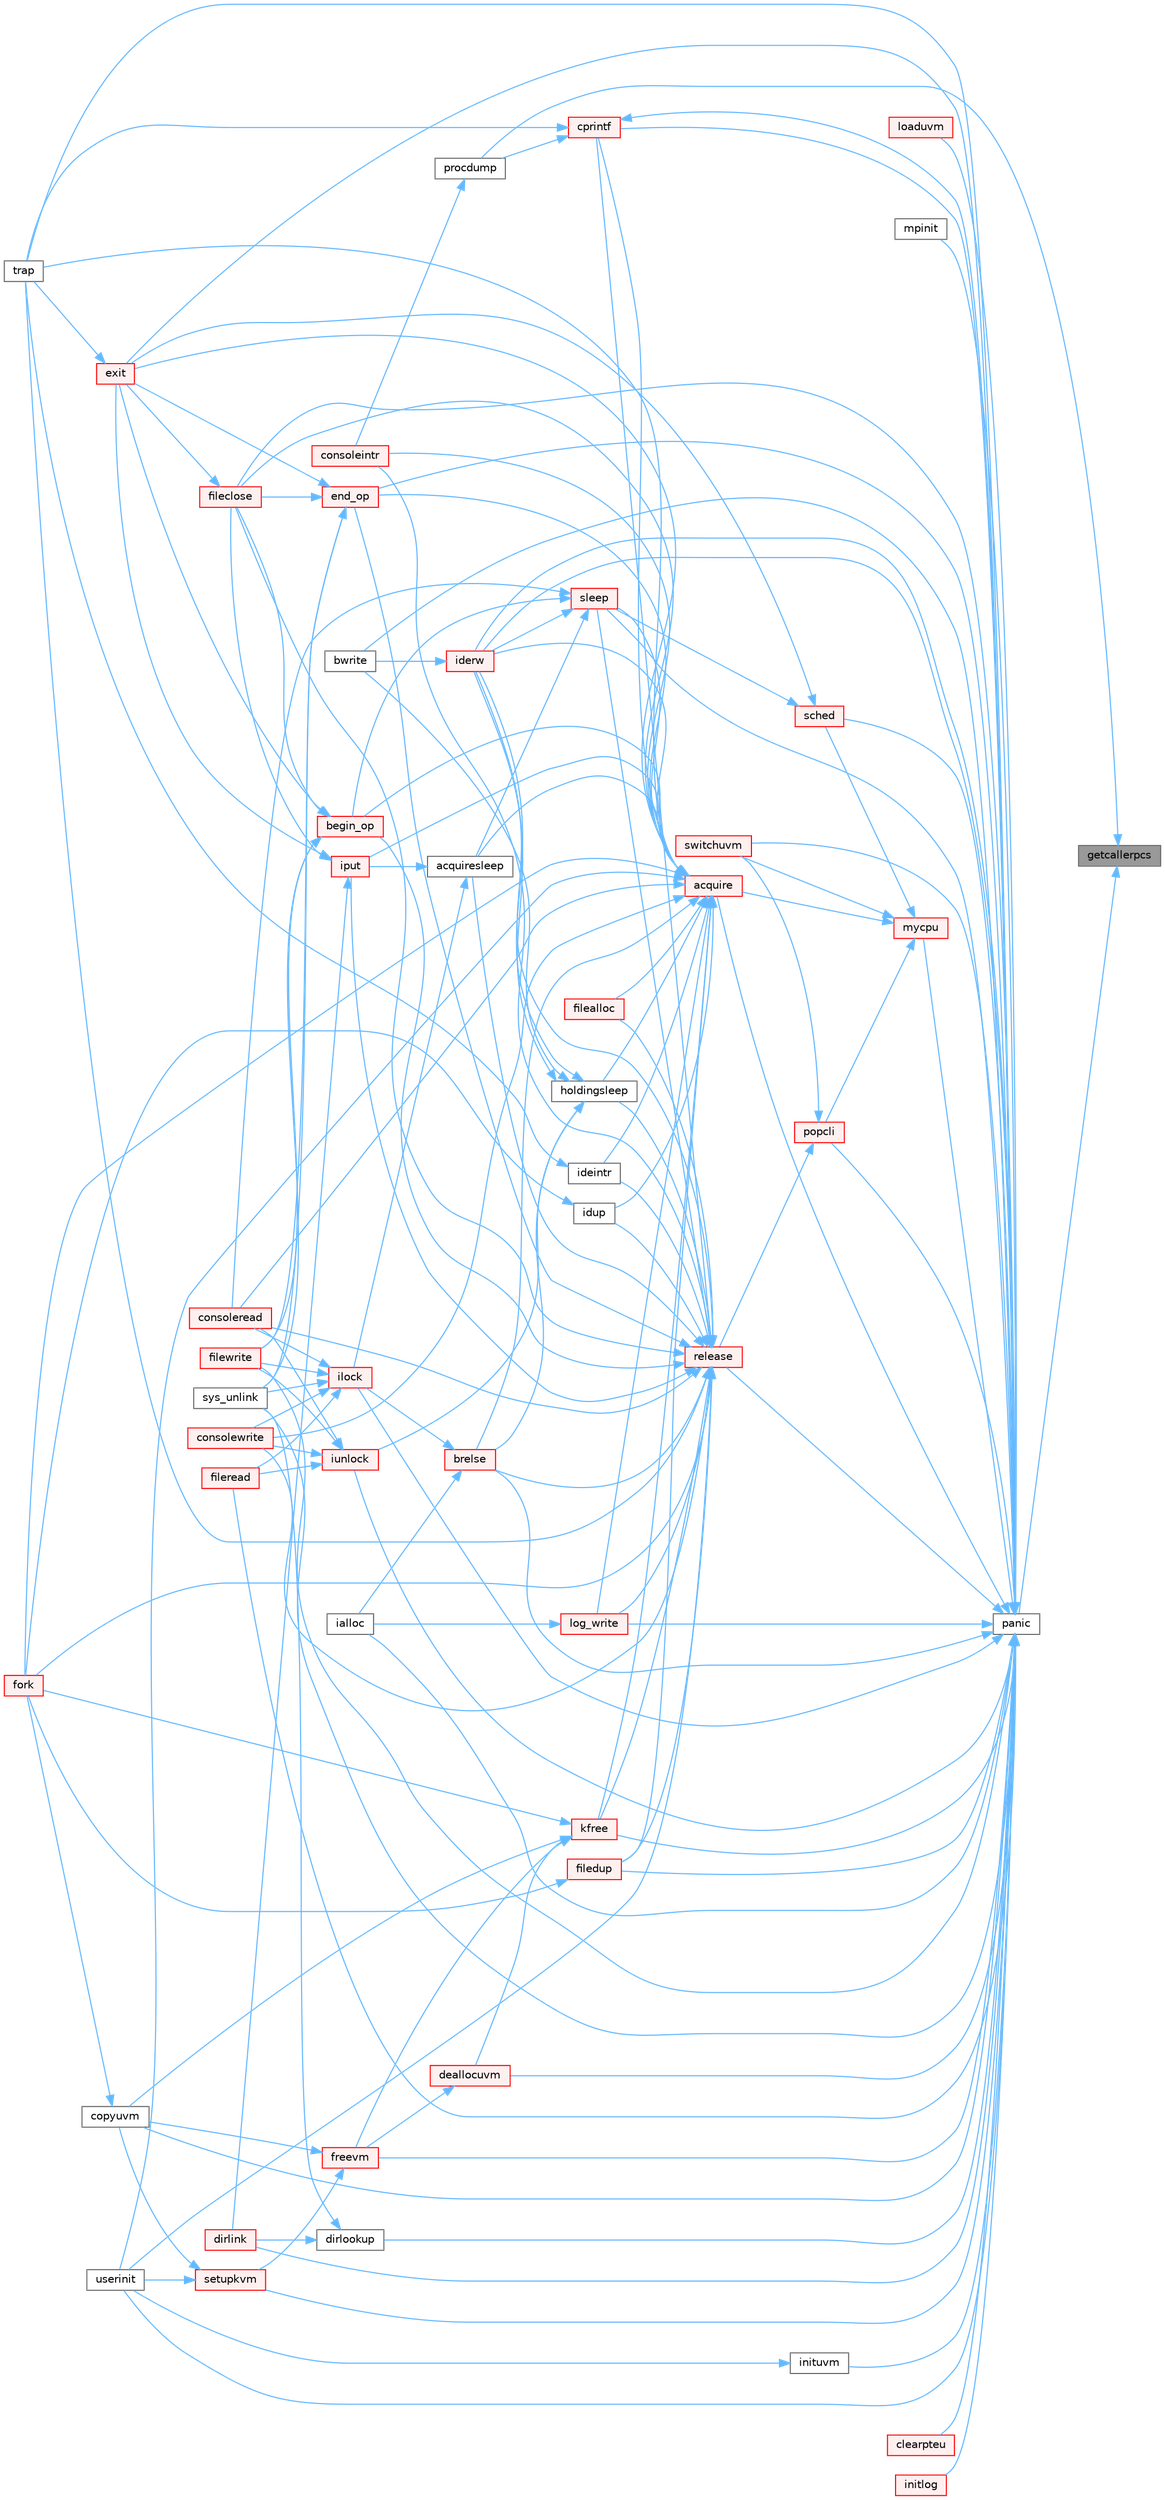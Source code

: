 digraph "getcallerpcs"
{
 // LATEX_PDF_SIZE
  bgcolor="transparent";
  edge [fontname=Helvetica,fontsize=10,labelfontname=Helvetica,labelfontsize=10];
  node [fontname=Helvetica,fontsize=10,shape=box,height=0.2,width=0.4];
  rankdir="RL";
  Node1 [id="Node000001",label="getcallerpcs",height=0.2,width=0.4,color="gray40", fillcolor="grey60", style="filled", fontcolor="black",tooltip=" "];
  Node1 -> Node2 [id="edge1_Node000001_Node000002",dir="back",color="steelblue1",style="solid",tooltip=" "];
  Node2 [id="Node000002",label="panic",height=0.2,width=0.4,color="grey40", fillcolor="white", style="filled",URL="$d0/d56/console_8c.html#a95c0aca5d6d7487933984f08b189917a",tooltip=" "];
  Node2 -> Node3 [id="edge2_Node000002_Node000003",dir="back",color="steelblue1",style="solid",tooltip=" "];
  Node3 [id="Node000003",label="acquire",height=0.2,width=0.4,color="red", fillcolor="#FFF0F0", style="filled",URL="$d3/d2d/spinlock_8c.html#aed377f16a085b00de3a4b32392adbdfb",tooltip=" "];
  Node3 -> Node4 [id="edge3_Node000003_Node000004",dir="back",color="steelblue1",style="solid",tooltip=" "];
  Node4 [id="Node000004",label="acquiresleep",height=0.2,width=0.4,color="grey40", fillcolor="white", style="filled",URL="$d8/dd1/sleeplock_8c.html#aaad2d7a86d4859982dd9a132f5128ff2",tooltip=" "];
  Node4 -> Node5 [id="edge4_Node000004_Node000005",dir="back",color="steelblue1",style="solid",tooltip=" "];
  Node5 [id="Node000005",label="ilock",height=0.2,width=0.4,color="red", fillcolor="#FFF0F0", style="filled",URL="$d2/d5a/fs_8c.html#aed28187406d84a3aa71f10c6235a03ec",tooltip=" "];
  Node5 -> Node6 [id="edge5_Node000005_Node000006",dir="back",color="steelblue1",style="solid",tooltip=" "];
  Node6 [id="Node000006",label="consoleread",height=0.2,width=0.4,color="red", fillcolor="#FFF0F0", style="filled",URL="$d0/d56/console_8c.html#a28ac85a90987662e306ca8efbfe16074",tooltip=" "];
  Node5 -> Node8 [id="edge6_Node000005_Node000008",dir="back",color="steelblue1",style="solid",tooltip=" "];
  Node8 [id="Node000008",label="consolewrite",height=0.2,width=0.4,color="red", fillcolor="#FFF0F0", style="filled",URL="$d0/d56/console_8c.html#a6af7eb39268127d389792cec37785666",tooltip=" "];
  Node5 -> Node11 [id="edge7_Node000005_Node000011",dir="back",color="steelblue1",style="solid",tooltip=" "];
  Node11 [id="Node000011",label="fileread",height=0.2,width=0.4,color="red", fillcolor="#FFF0F0", style="filled",URL="$d6/d13/file_8c.html#a1dc8c87c7e48bdaaf98e9c7047928f29",tooltip=" "];
  Node5 -> Node15 [id="edge8_Node000005_Node000015",dir="back",color="steelblue1",style="solid",tooltip=" "];
  Node15 [id="Node000015",label="filewrite",height=0.2,width=0.4,color="red", fillcolor="#FFF0F0", style="filled",URL="$d6/d13/file_8c.html#ab8de757a0a9f58dcc6511ea5e46ebb88",tooltip=" "];
  Node5 -> Node20 [id="edge9_Node000005_Node000020",dir="back",color="steelblue1",style="solid",tooltip=" "];
  Node20 [id="Node000020",label="sys_unlink",height=0.2,width=0.4,color="grey40", fillcolor="white", style="filled",URL="$d1/d14/sysfile_8c.html#ae1e58ee11d41f643929520d8c1640da7",tooltip=" "];
  Node4 -> Node21 [id="edge10_Node000004_Node000021",dir="back",color="steelblue1",style="solid",tooltip=" "];
  Node21 [id="Node000021",label="iput",height=0.2,width=0.4,color="red", fillcolor="#FFF0F0", style="filled",URL="$d2/d5a/fs_8c.html#ab3c447f135c68e4c3c1f8d5866f6e77b",tooltip=" "];
  Node21 -> Node22 [id="edge11_Node000021_Node000022",dir="back",color="steelblue1",style="solid",tooltip=" "];
  Node22 [id="Node000022",label="dirlink",height=0.2,width=0.4,color="red", fillcolor="#FFF0F0", style="filled",URL="$d2/d5a/fs_8c.html#a69a135a0e8a06d9f306d77ebc0c1f7a0",tooltip=" "];
  Node21 -> Node23 [id="edge12_Node000021_Node000023",dir="back",color="steelblue1",style="solid",tooltip=" "];
  Node23 [id="Node000023",label="exit",height=0.2,width=0.4,color="red", fillcolor="#FFF0F0", style="filled",URL="$d3/dda/proc_8c.html#aaf98ef7cdde3a0dfb2e49919de3298b1",tooltip=" "];
  Node23 -> Node32 [id="edge13_Node000023_Node000032",dir="back",color="steelblue1",style="solid",tooltip=" "];
  Node32 [id="Node000032",label="trap",height=0.2,width=0.4,color="grey40", fillcolor="white", style="filled",URL="$dc/d6f/trap_8c.html#a372d166e36c086c91e5f5d81e5fead3a",tooltip=" "];
  Node21 -> Node35 [id="edge14_Node000021_Node000035",dir="back",color="steelblue1",style="solid",tooltip=" "];
  Node35 [id="Node000035",label="fileclose",height=0.2,width=0.4,color="red", fillcolor="#FFF0F0", style="filled",URL="$d6/d13/file_8c.html#ae557c81ab89c24219146144bb6adaa2c",tooltip=" "];
  Node35 -> Node23 [id="edge15_Node000035_Node000023",dir="back",color="steelblue1",style="solid",tooltip=" "];
  Node3 -> Node42 [id="edge16_Node000003_Node000042",dir="back",color="steelblue1",style="solid",tooltip=" "];
  Node42 [id="Node000042",label="begin_op",height=0.2,width=0.4,color="red", fillcolor="#FFF0F0", style="filled",URL="$d7/df8/log_8c.html#ac96aa31ffc0500e749c62c4d377c21c9",tooltip=" "];
  Node42 -> Node23 [id="edge17_Node000042_Node000023",dir="back",color="steelblue1",style="solid",tooltip=" "];
  Node42 -> Node35 [id="edge18_Node000042_Node000035",dir="back",color="steelblue1",style="solid",tooltip=" "];
  Node42 -> Node15 [id="edge19_Node000042_Node000015",dir="back",color="steelblue1",style="solid",tooltip=" "];
  Node42 -> Node20 [id="edge20_Node000042_Node000020",dir="back",color="steelblue1",style="solid",tooltip=" "];
  Node3 -> Node43 [id="edge21_Node000003_Node000043",dir="back",color="steelblue1",style="solid",tooltip=" "];
  Node43 [id="Node000043",label="brelse",height=0.2,width=0.4,color="red", fillcolor="#FFF0F0", style="filled",URL="$dc/de6/bio_8c.html#ab5335aeb503731104314321a78a6d727",tooltip=" "];
  Node43 -> Node44 [id="edge22_Node000043_Node000044",dir="back",color="steelblue1",style="solid",tooltip=" "];
  Node44 [id="Node000044",label="ialloc",height=0.2,width=0.4,color="grey40", fillcolor="white", style="filled",URL="$d2/d5a/fs_8c.html#af95049367381647bc9487af49724b869",tooltip=" "];
  Node43 -> Node5 [id="edge23_Node000043_Node000005",dir="back",color="steelblue1",style="solid",tooltip=" "];
  Node3 -> Node54 [id="edge24_Node000003_Node000054",dir="back",color="steelblue1",style="solid",tooltip=" "];
  Node54 [id="Node000054",label="consoleintr",height=0.2,width=0.4,color="red", fillcolor="#FFF0F0", style="filled",URL="$d0/d56/console_8c.html#aad3d6ca39f23bb6d2686d2967e415193",tooltip=" "];
  Node3 -> Node6 [id="edge25_Node000003_Node000006",dir="back",color="steelblue1",style="solid",tooltip=" "];
  Node3 -> Node8 [id="edge26_Node000003_Node000008",dir="back",color="steelblue1",style="solid",tooltip=" "];
  Node3 -> Node57 [id="edge27_Node000003_Node000057",dir="back",color="steelblue1",style="solid",tooltip=" "];
  Node57 [id="Node000057",label="cprintf",height=0.2,width=0.4,color="red", fillcolor="#FFF0F0", style="filled",URL="$d0/d56/console_8c.html#a90f0742d846503e4ed1804f1df421ec6",tooltip=" "];
  Node57 -> Node2 [id="edge28_Node000057_Node000002",dir="back",color="steelblue1",style="solid",tooltip=" "];
  Node57 -> Node62 [id="edge29_Node000057_Node000062",dir="back",color="steelblue1",style="solid",tooltip=" "];
  Node62 [id="Node000062",label="procdump",height=0.2,width=0.4,color="grey40", fillcolor="white", style="filled",URL="$d3/dda/proc_8c.html#a7f185044294ebb57521c73f723990164",tooltip=" "];
  Node62 -> Node54 [id="edge30_Node000062_Node000054",dir="back",color="steelblue1",style="solid",tooltip=" "];
  Node57 -> Node32 [id="edge31_Node000057_Node000032",dir="back",color="steelblue1",style="solid",tooltip=" "];
  Node3 -> Node65 [id="edge32_Node000003_Node000065",dir="back",color="steelblue1",style="solid",tooltip=" "];
  Node65 [id="Node000065",label="end_op",height=0.2,width=0.4,color="red", fillcolor="#FFF0F0", style="filled",URL="$d7/df8/log_8c.html#ac0f12be0ca0de555e60b27b06a57a65b",tooltip=" "];
  Node65 -> Node23 [id="edge33_Node000065_Node000023",dir="back",color="steelblue1",style="solid",tooltip=" "];
  Node65 -> Node35 [id="edge34_Node000065_Node000035",dir="back",color="steelblue1",style="solid",tooltip=" "];
  Node65 -> Node15 [id="edge35_Node000065_Node000015",dir="back",color="steelblue1",style="solid",tooltip=" "];
  Node65 -> Node20 [id="edge36_Node000065_Node000020",dir="back",color="steelblue1",style="solid",tooltip=" "];
  Node3 -> Node23 [id="edge37_Node000003_Node000023",dir="back",color="steelblue1",style="solid",tooltip=" "];
  Node3 -> Node66 [id="edge38_Node000003_Node000066",dir="back",color="steelblue1",style="solid",tooltip=" "];
  Node66 [id="Node000066",label="filealloc",height=0.2,width=0.4,color="red", fillcolor="#FFF0F0", style="filled",URL="$d6/d13/file_8c.html#ac56b15561658d0e74ce1c53309b8f97d",tooltip=" "];
  Node3 -> Node35 [id="edge39_Node000003_Node000035",dir="back",color="steelblue1",style="solid",tooltip=" "];
  Node3 -> Node67 [id="edge40_Node000003_Node000067",dir="back",color="steelblue1",style="solid",tooltip=" "];
  Node67 [id="Node000067",label="filedup",height=0.2,width=0.4,color="red", fillcolor="#FFF0F0", style="filled",URL="$d6/d13/file_8c.html#a9ef0346d08d8ed79ce2a9c03f9a4b4b2",tooltip=" "];
  Node67 -> Node68 [id="edge41_Node000067_Node000068",dir="back",color="steelblue1",style="solid",tooltip=" "];
  Node68 [id="Node000068",label="fork",height=0.2,width=0.4,color="red", fillcolor="#FFF0F0", style="filled",URL="$d3/dda/proc_8c.html#acd2e1ded4bb6fce4500438bf928330f4",tooltip=" "];
  Node3 -> Node68 [id="edge42_Node000003_Node000068",dir="back",color="steelblue1",style="solid",tooltip=" "];
  Node3 -> Node71 [id="edge43_Node000003_Node000071",dir="back",color="steelblue1",style="solid",tooltip=" "];
  Node71 [id="Node000071",label="holdingsleep",height=0.2,width=0.4,color="grey40", fillcolor="white", style="filled",URL="$d8/dd1/sleeplock_8c.html#a6fdbe54cbecd8fc67d74793b27adcf05",tooltip=" "];
  Node71 -> Node43 [id="edge44_Node000071_Node000043",dir="back",color="steelblue1",style="solid",tooltip=" "];
  Node71 -> Node72 [id="edge45_Node000071_Node000072",dir="back",color="steelblue1",style="solid",tooltip=" "];
  Node72 [id="Node000072",label="bwrite",height=0.2,width=0.4,color="grey40", fillcolor="white", style="filled",URL="$dc/de6/bio_8c.html#a63c899c13b176ddf80064d32225e1298",tooltip=" "];
  Node71 -> Node73 [id="edge46_Node000071_Node000073",dir="back",color="steelblue1",style="solid",tooltip=" "];
  Node73 [id="Node000073",label="iderw",height=0.2,width=0.4,color="red", fillcolor="#FFF0F0", style="filled",URL="$da/d9b/memide_8c.html#a7f36b008f02088c86f76e98e05b55af5",tooltip=" "];
  Node73 -> Node72 [id="edge47_Node000073_Node000072",dir="back",color="steelblue1",style="solid",tooltip=" "];
  Node71 -> Node73 [id="edge48_Node000071_Node000073",dir="back",color="steelblue1",style="solid",tooltip=" "];
  Node71 -> Node75 [id="edge49_Node000071_Node000075",dir="back",color="steelblue1",style="solid",tooltip=" "];
  Node75 [id="Node000075",label="iunlock",height=0.2,width=0.4,color="red", fillcolor="#FFF0F0", style="filled",URL="$d2/d5a/fs_8c.html#ae4e29916219b9293b37f9c34220694fe",tooltip=" "];
  Node75 -> Node6 [id="edge50_Node000075_Node000006",dir="back",color="steelblue1",style="solid",tooltip=" "];
  Node75 -> Node8 [id="edge51_Node000075_Node000008",dir="back",color="steelblue1",style="solid",tooltip=" "];
  Node75 -> Node11 [id="edge52_Node000075_Node000011",dir="back",color="steelblue1",style="solid",tooltip=" "];
  Node75 -> Node15 [id="edge53_Node000075_Node000015",dir="back",color="steelblue1",style="solid",tooltip=" "];
  Node3 -> Node76 [id="edge54_Node000003_Node000076",dir="back",color="steelblue1",style="solid",tooltip=" "];
  Node76 [id="Node000076",label="ideintr",height=0.2,width=0.4,color="grey40", fillcolor="white", style="filled",URL="$da/d9b/memide_8c.html#a709693afdb9b89d848e684e7acde1f8f",tooltip=" "];
  Node76 -> Node32 [id="edge55_Node000076_Node000032",dir="back",color="steelblue1",style="solid",tooltip=" "];
  Node3 -> Node73 [id="edge56_Node000003_Node000073",dir="back",color="steelblue1",style="solid",tooltip=" "];
  Node3 -> Node77 [id="edge57_Node000003_Node000077",dir="back",color="steelblue1",style="solid",tooltip=" "];
  Node77 [id="Node000077",label="idup",height=0.2,width=0.4,color="grey40", fillcolor="white", style="filled",URL="$d2/d5a/fs_8c.html#a24a91383ab80b4b8a1ef1f4df896035c",tooltip=" "];
  Node77 -> Node68 [id="edge58_Node000077_Node000068",dir="back",color="steelblue1",style="solid",tooltip=" "];
  Node3 -> Node21 [id="edge59_Node000003_Node000021",dir="back",color="steelblue1",style="solid",tooltip=" "];
  Node3 -> Node84 [id="edge60_Node000003_Node000084",dir="back",color="steelblue1",style="solid",tooltip=" "];
  Node84 [id="Node000084",label="kfree",height=0.2,width=0.4,color="red", fillcolor="#FFF0F0", style="filled",URL="$d4/def/kalloc_8c.html#aced59ecf8411235f6dffc065236711a5",tooltip=" "];
  Node84 -> Node79 [id="edge61_Node000084_Node000079",dir="back",color="steelblue1",style="solid",tooltip=" "];
  Node79 [id="Node000079",label="copyuvm",height=0.2,width=0.4,color="grey40", fillcolor="white", style="filled",URL="$de/de9/vm_8c.html#a1b57bfa0091c9be3ccc16dbb85ce3acf",tooltip=" "];
  Node79 -> Node68 [id="edge62_Node000079_Node000068",dir="back",color="steelblue1",style="solid",tooltip=" "];
  Node84 -> Node85 [id="edge63_Node000084_Node000085",dir="back",color="steelblue1",style="solid",tooltip=" "];
  Node85 [id="Node000085",label="deallocuvm",height=0.2,width=0.4,color="red", fillcolor="#FFF0F0", style="filled",URL="$de/de9/vm_8c.html#a6d3019ea15a9bfdc5131ae97f3623c49",tooltip=" "];
  Node85 -> Node86 [id="edge64_Node000085_Node000086",dir="back",color="steelblue1",style="solid",tooltip=" "];
  Node86 [id="Node000086",label="freevm",height=0.2,width=0.4,color="red", fillcolor="#FFF0F0", style="filled",URL="$de/de9/vm_8c.html#aa883924e2f068c520b695cdc168e1603",tooltip=" "];
  Node86 -> Node79 [id="edge65_Node000086_Node000079",dir="back",color="steelblue1",style="solid",tooltip=" "];
  Node86 -> Node82 [id="edge66_Node000086_Node000082",dir="back",color="steelblue1",style="solid",tooltip=" "];
  Node82 [id="Node000082",label="setupkvm",height=0.2,width=0.4,color="red", fillcolor="#FFF0F0", style="filled",URL="$de/de9/vm_8c.html#a1c8a7a02e9391b5cf0984388216695c0",tooltip=" "];
  Node82 -> Node79 [id="edge67_Node000082_Node000079",dir="back",color="steelblue1",style="solid",tooltip=" "];
  Node82 -> Node81 [id="edge68_Node000082_Node000081",dir="back",color="steelblue1",style="solid",tooltip=" "];
  Node81 [id="Node000081",label="userinit",height=0.2,width=0.4,color="grey40", fillcolor="white", style="filled",URL="$d3/dda/proc_8c.html#a81c8a6a0cae413bc81aa223f7f7b7205",tooltip=" "];
  Node84 -> Node68 [id="edge69_Node000084_Node000068",dir="back",color="steelblue1",style="solid",tooltip=" "];
  Node84 -> Node86 [id="edge70_Node000084_Node000086",dir="back",color="steelblue1",style="solid",tooltip=" "];
  Node3 -> Node95 [id="edge71_Node000003_Node000095",dir="back",color="steelblue1",style="solid",tooltip=" "];
  Node95 [id="Node000095",label="log_write",height=0.2,width=0.4,color="red", fillcolor="#FFF0F0", style="filled",URL="$d7/df8/log_8c.html#a7eacb0fbebe5ce4c7d3ddea15908b13d",tooltip=" "];
  Node95 -> Node44 [id="edge72_Node000095_Node000044",dir="back",color="steelblue1",style="solid",tooltip=" "];
  Node3 -> Node101 [id="edge73_Node000003_Node000101",dir="back",color="steelblue1",style="solid",tooltip=" "];
  Node101 [id="Node000101",label="sleep",height=0.2,width=0.4,color="red", fillcolor="#FFF0F0", style="filled",URL="$d3/dda/proc_8c.html#ae70cc0370342e46f6db3bec367232457",tooltip=" "];
  Node101 -> Node4 [id="edge74_Node000101_Node000004",dir="back",color="steelblue1",style="solid",tooltip=" "];
  Node101 -> Node42 [id="edge75_Node000101_Node000042",dir="back",color="steelblue1",style="solid",tooltip=" "];
  Node101 -> Node6 [id="edge76_Node000101_Node000006",dir="back",color="steelblue1",style="solid",tooltip=" "];
  Node101 -> Node73 [id="edge77_Node000101_Node000073",dir="back",color="steelblue1",style="solid",tooltip=" "];
  Node3 -> Node32 [id="edge78_Node000003_Node000032",dir="back",color="steelblue1",style="solid",tooltip=" "];
  Node3 -> Node81 [id="edge79_Node000003_Node000081",dir="back",color="steelblue1",style="solid",tooltip=" "];
  Node2 -> Node43 [id="edge80_Node000002_Node000043",dir="back",color="steelblue1",style="solid",tooltip=" "];
  Node2 -> Node72 [id="edge81_Node000002_Node000072",dir="back",color="steelblue1",style="solid",tooltip=" "];
  Node2 -> Node106 [id="edge82_Node000002_Node000106",dir="back",color="steelblue1",style="solid",tooltip=" "];
  Node106 [id="Node000106",label="clearpteu",height=0.2,width=0.4,color="red", fillcolor="#FFF0F0", style="filled",URL="$de/de9/vm_8c.html#a795e27a0cb916cfb41411ebbb9669ddf",tooltip=" "];
  Node2 -> Node79 [id="edge83_Node000002_Node000079",dir="back",color="steelblue1",style="solid",tooltip=" "];
  Node2 -> Node57 [id="edge84_Node000002_Node000057",dir="back",color="steelblue1",style="solid",tooltip=" "];
  Node2 -> Node85 [id="edge85_Node000002_Node000085",dir="back",color="steelblue1",style="solid",tooltip=" "];
  Node2 -> Node22 [id="edge86_Node000002_Node000022",dir="back",color="steelblue1",style="solid",tooltip=" "];
  Node2 -> Node48 [id="edge87_Node000002_Node000048",dir="back",color="steelblue1",style="solid",tooltip=" "];
  Node48 [id="Node000048",label="dirlookup",height=0.2,width=0.4,color="grey40", fillcolor="white", style="filled",URL="$d2/d5a/fs_8c.html#a5341068f021beac8cf0032b97d231e6f",tooltip=" "];
  Node48 -> Node22 [id="edge88_Node000048_Node000022",dir="back",color="steelblue1",style="solid",tooltip=" "];
  Node48 -> Node20 [id="edge89_Node000048_Node000020",dir="back",color="steelblue1",style="solid",tooltip=" "];
  Node2 -> Node65 [id="edge90_Node000002_Node000065",dir="back",color="steelblue1",style="solid",tooltip=" "];
  Node2 -> Node23 [id="edge91_Node000002_Node000023",dir="back",color="steelblue1",style="solid",tooltip=" "];
  Node2 -> Node35 [id="edge92_Node000002_Node000035",dir="back",color="steelblue1",style="solid",tooltip=" "];
  Node2 -> Node67 [id="edge93_Node000002_Node000067",dir="back",color="steelblue1",style="solid",tooltip=" "];
  Node2 -> Node11 [id="edge94_Node000002_Node000011",dir="back",color="steelblue1",style="solid",tooltip=" "];
  Node2 -> Node15 [id="edge95_Node000002_Node000015",dir="back",color="steelblue1",style="solid",tooltip=" "];
  Node2 -> Node86 [id="edge96_Node000002_Node000086",dir="back",color="steelblue1",style="solid",tooltip=" "];
  Node2 -> Node44 [id="edge97_Node000002_Node000044",dir="back",color="steelblue1",style="solid",tooltip=" "];
  Node2 -> Node73 [id="edge98_Node000002_Node000073",dir="back",color="steelblue1",style="solid",tooltip=" "];
  Node2 -> Node73 [id="edge99_Node000002_Node000073",dir="back",color="steelblue1",style="solid",tooltip=" "];
  Node2 -> Node5 [id="edge100_Node000002_Node000005",dir="back",color="steelblue1",style="solid",tooltip=" "];
  Node2 -> Node53 [id="edge101_Node000002_Node000053",dir="back",color="steelblue1",style="solid",tooltip=" "];
  Node53 [id="Node000053",label="initlog",height=0.2,width=0.4,color="red", fillcolor="#FFF0F0", style="filled",URL="$d7/df8/log_8c.html#ad5e79aaefb91f41b9ef6aeae7ecf4708",tooltip=" "];
  Node2 -> Node80 [id="edge102_Node000002_Node000080",dir="back",color="steelblue1",style="solid",tooltip=" "];
  Node80 [id="Node000080",label="inituvm",height=0.2,width=0.4,color="grey40", fillcolor="white", style="filled",URL="$de/de9/vm_8c.html#ac96c231d4053eaf4322c27d1f2cd9d49",tooltip=" "];
  Node80 -> Node81 [id="edge103_Node000080_Node000081",dir="back",color="steelblue1",style="solid",tooltip=" "];
  Node2 -> Node75 [id="edge104_Node000002_Node000075",dir="back",color="steelblue1",style="solid",tooltip=" "];
  Node2 -> Node84 [id="edge105_Node000002_Node000084",dir="back",color="steelblue1",style="solid",tooltip=" "];
  Node2 -> Node49 [id="edge106_Node000002_Node000049",dir="back",color="steelblue1",style="solid",tooltip=" "];
  Node49 [id="Node000049",label="loaduvm",height=0.2,width=0.4,color="red", fillcolor="#FFF0F0", style="filled",URL="$de/de9/vm_8c.html#a201acc8337a2893268b61ea5a1ee0d53",tooltip=" "];
  Node2 -> Node95 [id="edge107_Node000002_Node000095",dir="back",color="steelblue1",style="solid",tooltip=" "];
  Node2 -> Node107 [id="edge108_Node000002_Node000107",dir="back",color="steelblue1",style="solid",tooltip=" "];
  Node107 [id="Node000107",label="mpinit",height=0.2,width=0.4,color="grey40", fillcolor="white", style="filled",URL="$dd/d06/mp_8c.html#a2fd0b66a17c5347541448ef906b7b2a2",tooltip=" "];
  Node2 -> Node108 [id="edge109_Node000002_Node000108",dir="back",color="steelblue1",style="solid",tooltip=" "];
  Node108 [id="Node000108",label="mycpu",height=0.2,width=0.4,color="red", fillcolor="#FFF0F0", style="filled",URL="$d3/dda/proc_8c.html#ad427959ad025dabd8cd393b27ec39160",tooltip=" "];
  Node108 -> Node3 [id="edge110_Node000108_Node000003",dir="back",color="steelblue1",style="solid",tooltip=" "];
  Node108 -> Node120 [id="edge111_Node000108_Node000120",dir="back",color="steelblue1",style="solid",tooltip=" "];
  Node120 [id="Node000120",label="popcli",height=0.2,width=0.4,color="red", fillcolor="#FFF0F0", style="filled",URL="$d3/d2d/spinlock_8c.html#ae3424f669269fef400ce29c3aeb43fdb",tooltip=" "];
  Node120 -> Node112 [id="edge112_Node000120_Node000112",dir="back",color="steelblue1",style="solid",tooltip=" "];
  Node112 [id="Node000112",label="release",height=0.2,width=0.4,color="red", fillcolor="#FFF0F0", style="filled",URL="$d3/d2d/spinlock_8c.html#a1cee376aa9a00e754bf5481cd5f3d97b",tooltip=" "];
  Node112 -> Node4 [id="edge113_Node000112_Node000004",dir="back",color="steelblue1",style="solid",tooltip=" "];
  Node112 -> Node42 [id="edge114_Node000112_Node000042",dir="back",color="steelblue1",style="solid",tooltip=" "];
  Node112 -> Node43 [id="edge115_Node000112_Node000043",dir="back",color="steelblue1",style="solid",tooltip=" "];
  Node112 -> Node54 [id="edge116_Node000112_Node000054",dir="back",color="steelblue1",style="solid",tooltip=" "];
  Node112 -> Node6 [id="edge117_Node000112_Node000006",dir="back",color="steelblue1",style="solid",tooltip=" "];
  Node112 -> Node8 [id="edge118_Node000112_Node000008",dir="back",color="steelblue1",style="solid",tooltip=" "];
  Node112 -> Node57 [id="edge119_Node000112_Node000057",dir="back",color="steelblue1",style="solid",tooltip=" "];
  Node112 -> Node65 [id="edge120_Node000112_Node000065",dir="back",color="steelblue1",style="solid",tooltip=" "];
  Node112 -> Node66 [id="edge121_Node000112_Node000066",dir="back",color="steelblue1",style="solid",tooltip=" "];
  Node112 -> Node35 [id="edge122_Node000112_Node000035",dir="back",color="steelblue1",style="solid",tooltip=" "];
  Node112 -> Node67 [id="edge123_Node000112_Node000067",dir="back",color="steelblue1",style="solid",tooltip=" "];
  Node112 -> Node68 [id="edge124_Node000112_Node000068",dir="back",color="steelblue1",style="solid",tooltip=" "];
  Node112 -> Node71 [id="edge125_Node000112_Node000071",dir="back",color="steelblue1",style="solid",tooltip=" "];
  Node112 -> Node76 [id="edge126_Node000112_Node000076",dir="back",color="steelblue1",style="solid",tooltip=" "];
  Node112 -> Node73 [id="edge127_Node000112_Node000073",dir="back",color="steelblue1",style="solid",tooltip=" "];
  Node112 -> Node77 [id="edge128_Node000112_Node000077",dir="back",color="steelblue1",style="solid",tooltip=" "];
  Node112 -> Node21 [id="edge129_Node000112_Node000021",dir="back",color="steelblue1",style="solid",tooltip=" "];
  Node112 -> Node84 [id="edge130_Node000112_Node000084",dir="back",color="steelblue1",style="solid",tooltip=" "];
  Node112 -> Node95 [id="edge131_Node000112_Node000095",dir="back",color="steelblue1",style="solid",tooltip=" "];
  Node112 -> Node101 [id="edge132_Node000112_Node000101",dir="back",color="steelblue1",style="solid",tooltip=" "];
  Node112 -> Node32 [id="edge133_Node000112_Node000032",dir="back",color="steelblue1",style="solid",tooltip=" "];
  Node112 -> Node81 [id="edge134_Node000112_Node000081",dir="back",color="steelblue1",style="solid",tooltip=" "];
  Node120 -> Node121 [id="edge135_Node000120_Node000121",dir="back",color="steelblue1",style="solid",tooltip=" "];
  Node121 [id="Node000121",label="switchuvm",height=0.2,width=0.4,color="red", fillcolor="#FFF0F0", style="filled",URL="$de/de9/vm_8c.html#a87c90f0ab2a1b11c2b55f4e483bb8493",tooltip=" "];
  Node108 -> Node100 [id="edge136_Node000108_Node000100",dir="back",color="steelblue1",style="solid",tooltip=" "];
  Node100 [id="Node000100",label="sched",height=0.2,width=0.4,color="red", fillcolor="#FFF0F0", style="filled",URL="$d3/dda/proc_8c.html#ad788da91743c333b5bed7c4a0dd12365",tooltip=" "];
  Node100 -> Node23 [id="edge137_Node000100_Node000023",dir="back",color="steelblue1",style="solid",tooltip=" "];
  Node100 -> Node101 [id="edge138_Node000100_Node000101",dir="back",color="steelblue1",style="solid",tooltip=" "];
  Node108 -> Node121 [id="edge139_Node000108_Node000121",dir="back",color="steelblue1",style="solid",tooltip=" "];
  Node2 -> Node120 [id="edge140_Node000002_Node000120",dir="back",color="steelblue1",style="solid",tooltip=" "];
  Node2 -> Node112 [id="edge141_Node000002_Node000112",dir="back",color="steelblue1",style="solid",tooltip=" "];
  Node2 -> Node100 [id="edge142_Node000002_Node000100",dir="back",color="steelblue1",style="solid",tooltip=" "];
  Node2 -> Node82 [id="edge143_Node000002_Node000082",dir="back",color="steelblue1",style="solid",tooltip=" "];
  Node2 -> Node101 [id="edge144_Node000002_Node000101",dir="back",color="steelblue1",style="solid",tooltip=" "];
  Node2 -> Node121 [id="edge145_Node000002_Node000121",dir="back",color="steelblue1",style="solid",tooltip=" "];
  Node2 -> Node20 [id="edge146_Node000002_Node000020",dir="back",color="steelblue1",style="solid",tooltip=" "];
  Node2 -> Node32 [id="edge147_Node000002_Node000032",dir="back",color="steelblue1",style="solid",tooltip=" "];
  Node2 -> Node81 [id="edge148_Node000002_Node000081",dir="back",color="steelblue1",style="solid",tooltip=" "];
  Node1 -> Node62 [id="edge149_Node000001_Node000062",dir="back",color="steelblue1",style="solid",tooltip=" "];
}

